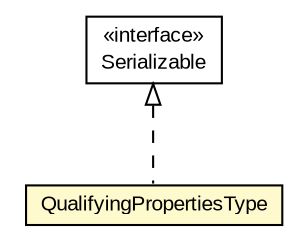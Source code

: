 #!/usr/local/bin/dot
#
# Class diagram 
# Generated by UMLGraph version R5_6-24-gf6e263 (http://www.umlgraph.org/)
#

digraph G {
	edge [fontname="arial",fontsize=10,labelfontname="arial",labelfontsize=10];
	node [fontname="arial",fontsize=10,shape=plaintext];
	nodesep=0.25;
	ranksep=0.5;
	// eu.europa.esig.jaxb.xades.QualifyingPropertiesType
	c544119 [label=<<table title="eu.europa.esig.jaxb.xades.QualifyingPropertiesType" border="0" cellborder="1" cellspacing="0" cellpadding="2" port="p" bgcolor="lemonChiffon" href="./QualifyingPropertiesType.html">
		<tr><td><table border="0" cellspacing="0" cellpadding="1">
<tr><td align="center" balign="center"> QualifyingPropertiesType </td></tr>
		</table></td></tr>
		</table>>, URL="./QualifyingPropertiesType.html", fontname="arial", fontcolor="black", fontsize=10.0];
	//eu.europa.esig.jaxb.xades.QualifyingPropertiesType implements java.io.Serializable
	c544354:p -> c544119:p [dir=back,arrowtail=empty,style=dashed];
	// java.io.Serializable
	c544354 [label=<<table title="java.io.Serializable" border="0" cellborder="1" cellspacing="0" cellpadding="2" port="p" href="http://java.sun.com/j2se/1.4.2/docs/api/java/io/Serializable.html">
		<tr><td><table border="0" cellspacing="0" cellpadding="1">
<tr><td align="center" balign="center"> &#171;interface&#187; </td></tr>
<tr><td align="center" balign="center"> Serializable </td></tr>
		</table></td></tr>
		</table>>, URL="http://java.sun.com/j2se/1.4.2/docs/api/java/io/Serializable.html", fontname="arial", fontcolor="black", fontsize=10.0];
}

